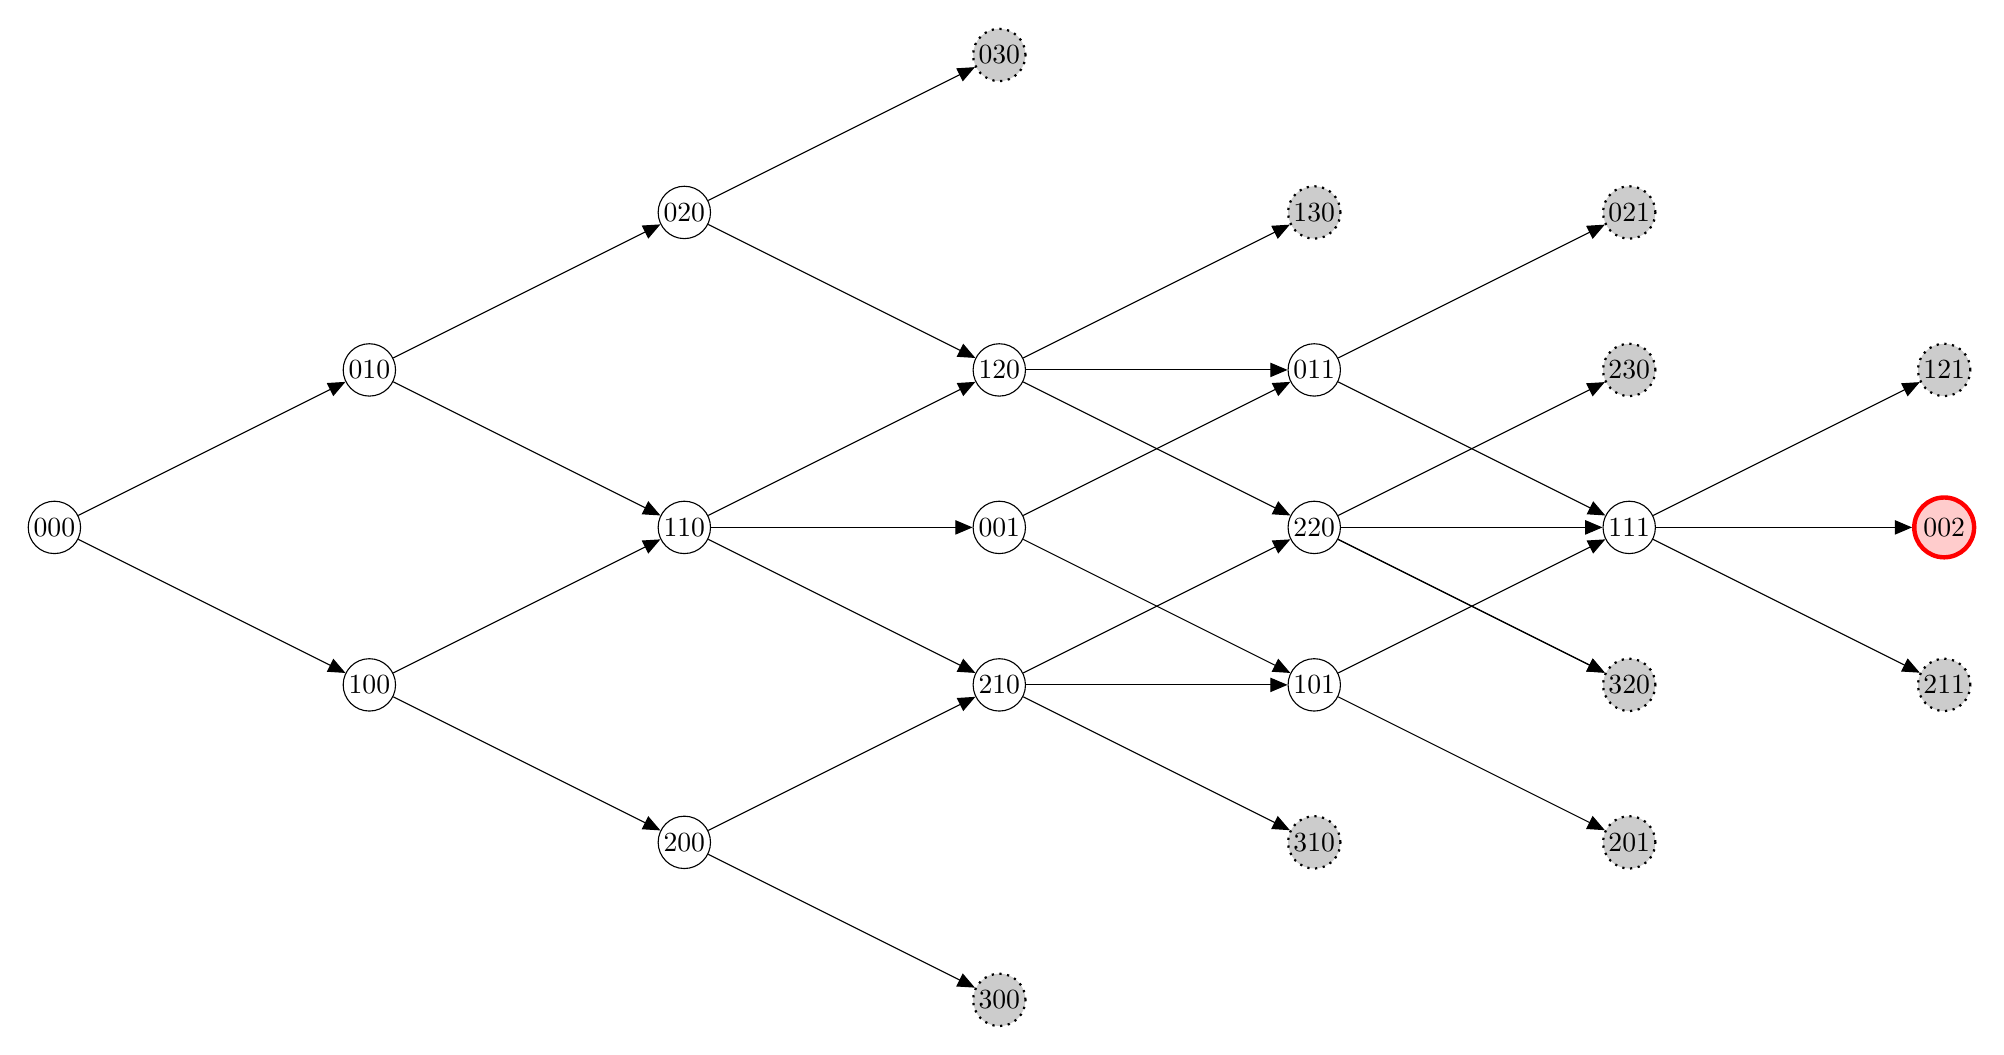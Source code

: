 \begin{tikzpicture}[
  >=triangle 45,
  state/.style={inner sep=1pt, draw=black, circle, minimum width=0.2cm},
  objective/.style={inner sep=2pt, ultra thick, draw=red, fill=red!20!white, circle, minimum width=0.2cm},
  absorbingstate/.style={inner sep=1pt, draw=black, dotted, thick,fill=black!20!white, circle, minimum width=0.2cm},
]

  % Regular states
  \foreach \x/\y/\z in {%
    0/0/0,1/0/0,0/1/0,1/1/0,%
    0/0/1,0/2/0,2/0/0,1/2/0,%
    2/2/0,2/1/0,1/1/1,%
    1/0/1,0/1/1}%
   {
    \pgfmathtruncatemacro{\xpos}{4*\x+4*\y+12*\z};
    \pgfmathtruncatemacro{\ypos}{-2*\x+2*\y};
    \node[state] at (\xpos,\ypos) (s\x\y\z) {\x\y\z};
  }

   % Absorbing states
  \foreach \x/\y/\z in {%
    0/2/1,2/0/1,3/2/0,2/3/0,3/0/0,0/3/0,%
    1/2/1,2/1/1,3/1/0,1/3/0%
  }%
   {
    \pgfmathtruncatemacro{\xpos}{4*\x+4*\y+12*\z};
    \pgfmathtruncatemacro{\ypos}{-2*\x+2*\y};
    \node[absorbingstate] at (\xpos,\ypos) (s\x\y\z) {\x\y\z};
   }

   % Objective states
  \foreach \x/\y/\z in {%
    0/0/2%
  }%
   {
    \pgfmathtruncatemacro{\xpos}{4*\x+4*\y+12*\z};
    \pgfmathtruncatemacro{\ypos}{-2*\x+2*\y};
    \node[objective] at (\xpos,\ypos) (s\x\y\z) {\x\y\z};
   }
   

  \foreach \x/\y in {%
    000/100,000/010,100/110,%
    010/110,110/001,100/200,%
    200/210,210/220,110/120,%
    110/210,210/101,120/011,%
    111/002,220/111,011/111,%
    101/111,010/020,020/120,%
    120/220,001/101,001/011,%
    111/121,111/211,011/021,%
    101/201,220/320,120/130,%
    210/310,200/300,020/030,%
    220/230,220/320%
  } {
    %\node[anchor=east] at (s\x) {\x};
    \draw[->] (s\x) -- (s\y);
  }
  %\node[anchor=west] at (s001) {001};
\end{tikzpicture}
